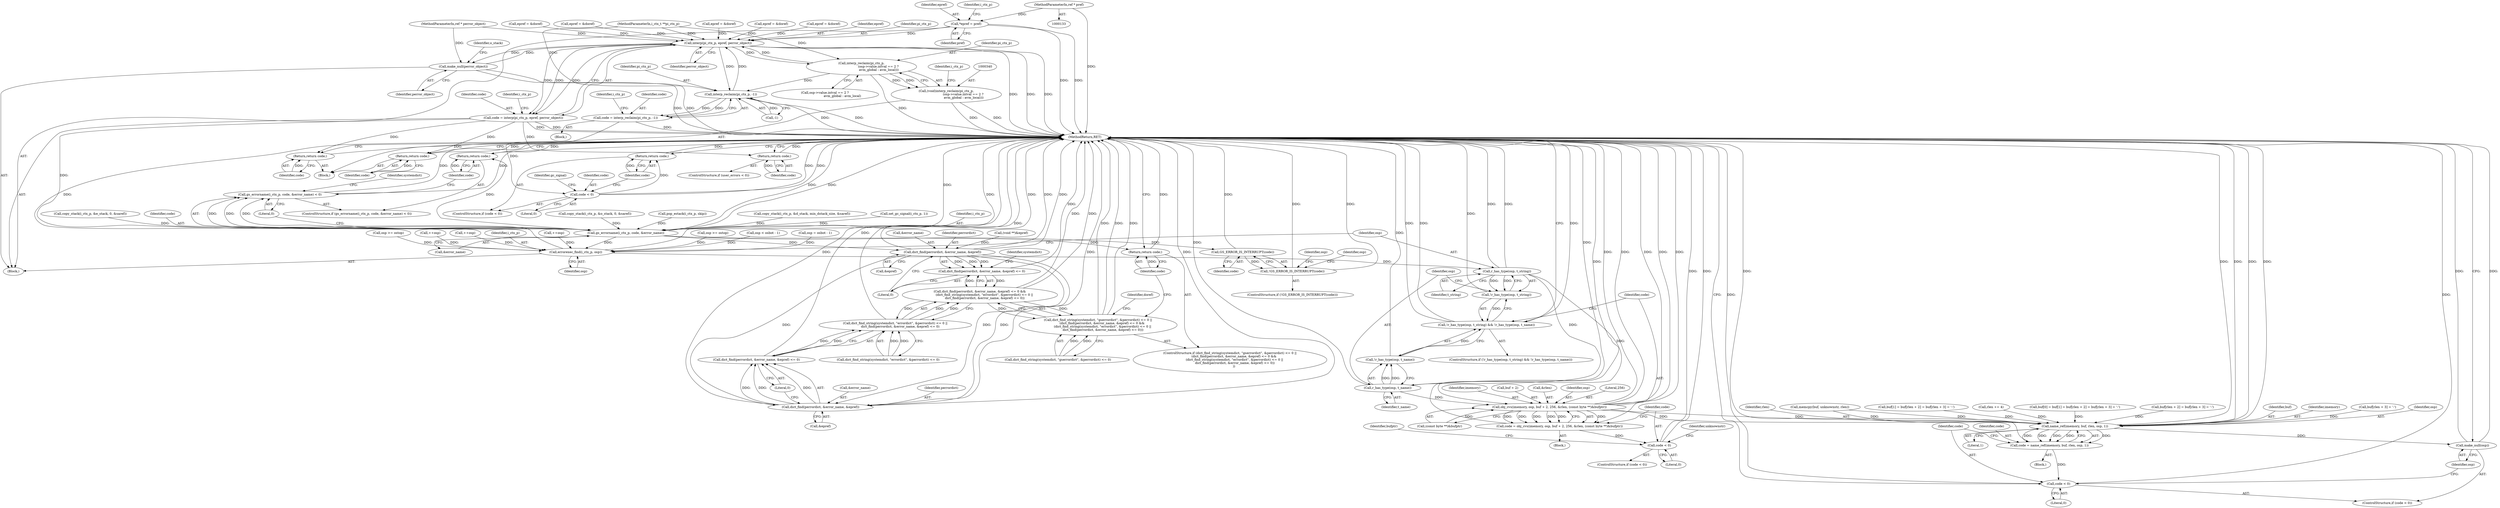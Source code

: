 digraph "0_ghostscript_a6807394bd94b708be24758287b606154daaaed9@pointer" {
"1000141" [label="(Call,*epref = pref)"];
"1000135" [label="(MethodParameterIn,ref * pref)"];
"1000231" [label="(Call,interp(pi_ctx_p, epref, perror_object))"];
"1000175" [label="(Call,make_null(perror_object))"];
"1000210" [label="(Call,interp_reclaim(pi_ctx_p, -1))"];
"1000208" [label="(Call,code = interp_reclaim(pi_ctx_p, -1))"];
"1000224" [label="(Call,code < 0)"];
"1000227" [label="(Return,return code;)"];
"1000229" [label="(Call,code = interp(pi_ctx_p, epref, perror_object))"];
"1000282" [label="(Return,return code;)"];
"1000369" [label="(Return,return code;)"];
"1000625" [label="(Return,return code;)"];
"1000629" [label="(Call,gs_errorname(i_ctx_p, code, &error_name))"];
"1000628" [label="(Call,gs_errorname(i_ctx_p, code, &error_name) < 0)"];
"1000635" [label="(Return,return code;)"];
"1000648" [label="(Call,dict_find(perrordict, &error_name, &epref))"];
"1000647" [label="(Call,dict_find(perrordict, &error_name, &epref) <= 0)"];
"1000646" [label="(Call,dict_find(perrordict, &error_name, &epref) <= 0 &&\n         (dict_find_string(systemdict, \"errordict\", &perrordict) <= 0 ||\n          dict_find(perrordict, &error_name, &epref) <= 0))"];
"1000638" [label="(Call,dict_find_string(systemdict, \"gserrordict\", &perrordict) <= 0 ||\n        (dict_find(perrordict, &error_name, &epref) <= 0 &&\n         (dict_find_string(systemdict, \"errordict\", &perrordict) <= 0 ||\n          dict_find(perrordict, &error_name, &epref) <= 0)))"];
"1000655" [label="(Call,dict_find_string(systemdict, \"errordict\", &perrordict) <= 0 ||\n          dict_find(perrordict, &error_name, &epref) <= 0)"];
"1000664" [label="(Call,dict_find(perrordict, &error_name, &epref))"];
"1000663" [label="(Call,dict_find(perrordict, &error_name, &epref) <= 0)"];
"1000671" [label="(Return,return code;)"];
"1000683" [label="(Call,GS_ERROR_IS_INTERRUPT(code))"];
"1000682" [label="(Call,!GS_ERROR_IS_INTERRUPT(code))"];
"1000706" [label="(Call,errorexec_find(i_ctx_p, osp))"];
"1000712" [label="(Call,r_has_type(osp, t_string))"];
"1000711" [label="(Call,!r_has_type(osp, t_string))"];
"1000710" [label="(Call,!r_has_type(osp, t_string) && !r_has_type(osp, t_name))"];
"1000716" [label="(Call,r_has_type(osp, t_name))"];
"1000715" [label="(Call,!r_has_type(osp, t_name))"];
"1000722" [label="(Call,obj_cvs(imemory, osp, buf + 2, 256, &rlen, (const byte **)&bufptr))"];
"1000720" [label="(Call,code = obj_cvs(imemory, osp, buf + 2, 256, &rlen, (const byte **)&bufptr))"];
"1000736" [label="(Call,code < 0)"];
"1000814" [label="(Call,name_ref(imemory, buf, rlen, osp, 1))"];
"1000812" [label="(Call,code = name_ref(imemory, buf, rlen, osp, 1))"];
"1000821" [label="(Call,code < 0)"];
"1000824" [label="(Call,make_null(osp))"];
"1000341" [label="(Call,interp_reclaim(pi_ctx_p,\n                                  (osp->value.intval == 2 ?\n                                   avm_global : avm_local)))"];
"1000339" [label="(Call,(void)interp_reclaim(pi_ctx_p,\n                                  (osp->value.intval == 2 ?\n                                   avm_global : avm_local)))"];
"1000581" [label="(Call,copy_stack(i_ctx_p, &o_stack, 0, &saref))"];
"1000641" [label="(Identifier,systemdict)"];
"1000343" [label="(Call,osp->value.intval == 2 ?\n                                   avm_global : avm_local)"];
"1000658" [label="(Identifier,systemdict)"];
"1000683" [label="(Call,GS_ERROR_IS_INTERRUPT(code))"];
"1000821" [label="(Call,code < 0)"];
"1000176" [label="(Identifier,perror_object)"];
"1000650" [label="(Call,&error_name)"];
"1000625" [label="(Return,return code;)"];
"1000228" [label="(Identifier,code)"];
"1000362" [label="(Call,epref = &doref)"];
"1000637" [label="(ControlStructure,if (dict_find_string(systemdict, \"gserrordict\", &perrordict) <= 0 ||\n        (dict_find(perrordict, &error_name, &epref) <= 0 &&\n         (dict_find_string(systemdict, \"errordict\", &perrordict) <= 0 ||\n          dict_find(perrordict, &error_name, &epref) <= 0))\n        ))"];
"1000672" [label="(Identifier,code)"];
"1000811" [label="(Block,)"];
"1000615" [label="(Call,epref = &doref)"];
"1000636" [label="(Identifier,code)"];
"1000424" [label="(Call,++osp)"];
"1000574" [label="(Call,epref = &doref)"];
"1000542" [label="(Call,++osp)"];
"1000369" [label="(Return,return code;)"];
"1000139" [label="(Block,)"];
"1000742" [label="(Identifier,unknownstr)"];
"1000708" [label="(Identifier,osp)"];
"1000227" [label="(Return,return code;)"];
"1000656" [label="(Call,dict_find_string(systemdict, \"errordict\", &perrordict) <= 0)"];
"1000825" [label="(Identifier,osp)"];
"1000820" [label="(ControlStructure,if (code < 0))"];
"1000141" [label="(Call,*epref = pref)"];
"1000537" [label="(Call,pop_estack(i_ctx_p, skip))"];
"1000193" [label="(Block,)"];
"1000354" [label="(Identifier,i_ctx_p)"];
"1000666" [label="(Call,&error_name)"];
"1000710" [label="(Call,!r_has_type(osp, t_string) && !r_has_type(osp, t_name))"];
"1000626" [label="(Identifier,code)"];
"1000639" [label="(Call,dict_find_string(systemdict, \"gserrordict\", &perrordict) <= 0)"];
"1000655" [label="(Call,dict_find_string(systemdict, \"errordict\", &perrordict) <= 0 ||\n          dict_find(perrordict, &error_name, &epref) <= 0)"];
"1000723" [label="(Identifier,imemory)"];
"1000649" [label="(Identifier,perrordict)"];
"1000224" [label="(Call,code < 0)"];
"1000703" [label="(Identifier,osp)"];
"1000404" [label="(Call,copy_stack(i_ctx_p, &d_stack, min_dstack_size, &saref))"];
"1000441" [label="(Call,epref = &doref)"];
"1000814" [label="(Call,name_ref(imemory, buf, rlen, osp, 1))"];
"1000674" [label="(Identifier,doref)"];
"1000333" [label="(Call,epref = &doref)"];
"1000192" [label="(Identifier,gc_signal)"];
"1000690" [label="(Identifier,osp)"];
"1000226" [label="(Literal,0)"];
"1000264" [label="(Call,set_gc_signal(i_ctx_p, 1))"];
"1000670" [label="(Literal,0)"];
"1000652" [label="(Call,&epref)"];
"1000646" [label="(Call,dict_find(perrordict, &error_name, &epref) <= 0 &&\n         (dict_find_string(systemdict, \"errordict\", &perrordict) <= 0 ||\n          dict_find(perrordict, &error_name, &epref) <= 0))"];
"1000711" [label="(Call,!r_has_type(osp, t_string))"];
"1000632" [label="(Call,&error_name)"];
"1000283" [label="(Identifier,code)"];
"1000208" [label="(Call,code = interp_reclaim(pi_ctx_p, -1))"];
"1000215" [label="(Identifier,i_ctx_p)"];
"1000230" [label="(Identifier,code)"];
"1000721" [label="(Identifier,code)"];
"1000813" [label="(Identifier,code)"];
"1000816" [label="(Identifier,buf)"];
"1000175" [label="(Call,make_null(perror_object))"];
"1000634" [label="(Literal,0)"];
"1000664" [label="(Call,dict_find(perrordict, &error_name, &epref))"];
"1000718" [label="(Identifier,t_name)"];
"1000212" [label="(Call,-1)"];
"1000628" [label="(Call,gs_errorname(i_ctx_p, code, &error_name) < 0)"];
"1000225" [label="(Identifier,code)"];
"1000714" [label="(Identifier,t_string)"];
"1000815" [label="(Identifier,imemory)"];
"1000707" [label="(Identifier,i_ctx_p)"];
"1000720" [label="(Call,code = obj_cvs(imemory, osp, buf + 2, 256, &rlen, (const byte **)&bufptr))"];
"1000638" [label="(Call,dict_find_string(systemdict, \"gserrordict\", &perrordict) <= 0 ||\n        (dict_find(perrordict, &error_name, &epref) <= 0 &&\n         (dict_find_string(systemdict, \"errordict\", &perrordict) <= 0 ||\n          dict_find(perrordict, &error_name, &epref) <= 0)))"];
"1000234" [label="(Identifier,perror_object)"];
"1000599" [label="(Call,++osp)"];
"1000342" [label="(Identifier,pi_ctx_p)"];
"1000712" [label="(Call,r_has_type(osp, t_string))"];
"1000735" [label="(ControlStructure,if (code < 0))"];
"1000223" [label="(ControlStructure,if (code < 0))"];
"1000635" [label="(Return,return code;)"];
"1000339" [label="(Call,(void)interp_reclaim(pi_ctx_p,\n                                  (osp->value.intval == 2 ?\n                                   avm_global : avm_local)))"];
"1000722" [label="(Call,obj_cvs(imemory, osp, buf + 2, 256, &rlen, (const byte **)&bufptr))"];
"1000179" [label="(Identifier,o_stack)"];
"1000715" [label="(Call,!r_has_type(osp, t_name))"];
"1000629" [label="(Call,gs_errorname(i_ctx_p, code, &error_name))"];
"1000671" [label="(Return,return code;)"];
"1000621" [label="(ControlStructure,if (user_errors < 0))"];
"1000738" [label="(Literal,0)"];
"1000791" [label="(Call,buf[rlen + 3] = '-')"];
"1000818" [label="(Identifier,osp)"];
"1000211" [label="(Identifier,pi_ctx_p)"];
"1000817" [label="(Identifier,rlen)"];
"1000231" [label="(Call,interp(pi_ctx_p, epref, perror_object))"];
"1000142" [label="(Identifier,epref)"];
"1000630" [label="(Identifier,i_ctx_p)"];
"1000233" [label="(Identifier,epref)"];
"1000341" [label="(Call,interp_reclaim(pi_ctx_p,\n                                  (osp->value.intval == 2 ?\n                                   avm_global : avm_local)))"];
"1000665" [label="(Identifier,perrordict)"];
"1000682" [label="(Call,!GS_ERROR_IS_INTERRUPT(code))"];
"1000143" [label="(Identifier,pref)"];
"1000725" [label="(Call,buf + 2)"];
"1000282" [label="(Return,return code;)"];
"1000663" [label="(Call,dict_find(perrordict, &error_name, &epref) <= 0)"];
"1000748" [label="(Call,memcpy(buf, unknownstr, rlen))"];
"1000713" [label="(Identifier,osp)"];
"1000692" [label="(Call,osp >= ostop)"];
"1000729" [label="(Call,&rlen)"];
"1000135" [label="(MethodParameterIn,ref * pref)"];
"1000232" [label="(Identifier,pi_ctx_p)"];
"1000654" [label="(Literal,0)"];
"1000781" [label="(Call,buf[1] = buf[rlen + 2] = buf[rlen + 3] = '-')"];
"1000812" [label="(Call,code = name_ref(imemory, buf, rlen, osp, 1))"];
"1000138" [label="(MethodParameterIn,ref * perror_object)"];
"1000717" [label="(Identifier,osp)"];
"1000210" [label="(Call,interp_reclaim(pi_ctx_p, -1))"];
"1000681" [label="(ControlStructure,if (!GS_ERROR_IS_INTERRUPT(code)))"];
"1000229" [label="(Call,code = interp(pi_ctx_p, epref, perror_object))"];
"1000203" [label="(Call,(void **)&epref)"];
"1000716" [label="(Call,r_has_type(osp, t_name))"];
"1000627" [label="(ControlStructure,if (gs_errorname(i_ctx_p, code, &error_name) < 0))"];
"1000684" [label="(Identifier,code)"];
"1000760" [label="(Identifier,bufptr)"];
"1000798" [label="(Call,rlen += 4)"];
"1000236" [label="(Identifier,i_ctx_p)"];
"1000372" [label="(Call,osp < osbot - 1)"];
"1000647" [label="(Call,dict_find(perrordict, &error_name, &epref) <= 0)"];
"1000824" [label="(Call,make_null(osp))"];
"1000777" [label="(Call,buf[0] = buf[1] = buf[rlen + 2] = buf[rlen + 3] = '-')"];
"1000719" [label="(Block,)"];
"1000152" [label="(Identifier,i_ctx_p)"];
"1000737" [label="(Identifier,code)"];
"1000209" [label="(Identifier,code)"];
"1000731" [label="(Call,(const byte **)&bufptr)"];
"1000736" [label="(Call,code < 0)"];
"1000370" [label="(Identifier,code)"];
"1000706" [label="(Call,errorexec_find(i_ctx_p, osp))"];
"1000724" [label="(Identifier,osp)"];
"1000785" [label="(Call,buf[rlen + 2] = buf[rlen + 3] = '-')"];
"1000826" [label="(MethodReturn,RET)"];
"1000377" [label="(Call,osp = osbot - 1)"];
"1000466" [label="(Call,copy_stack(i_ctx_p, &e_stack, 0, &saref))"];
"1000709" [label="(ControlStructure,if (!r_has_type(osp, t_string) && !r_has_type(osp, t_name)))"];
"1000728" [label="(Literal,256)"];
"1000668" [label="(Call,&epref)"];
"1000648" [label="(Call,dict_find(perrordict, &error_name, &epref))"];
"1000134" [label="(MethodParameterIn,i_ctx_t **pi_ctx_p)"];
"1000276" [label="(Block,)"];
"1000823" [label="(Literal,0)"];
"1000822" [label="(Identifier,code)"];
"1000819" [label="(Literal,1)"];
"1000449" [label="(Call,osp >= ostop)"];
"1000631" [label="(Identifier,code)"];
"1000141" -> "1000139"  [label="AST: "];
"1000141" -> "1000143"  [label="CFG: "];
"1000142" -> "1000141"  [label="AST: "];
"1000143" -> "1000141"  [label="AST: "];
"1000152" -> "1000141"  [label="CFG: "];
"1000141" -> "1000826"  [label="DDG: "];
"1000141" -> "1000826"  [label="DDG: "];
"1000135" -> "1000141"  [label="DDG: "];
"1000141" -> "1000231"  [label="DDG: "];
"1000135" -> "1000133"  [label="AST: "];
"1000135" -> "1000826"  [label="DDG: "];
"1000231" -> "1000229"  [label="AST: "];
"1000231" -> "1000234"  [label="CFG: "];
"1000232" -> "1000231"  [label="AST: "];
"1000233" -> "1000231"  [label="AST: "];
"1000234" -> "1000231"  [label="AST: "];
"1000229" -> "1000231"  [label="CFG: "];
"1000231" -> "1000826"  [label="DDG: "];
"1000231" -> "1000826"  [label="DDG: "];
"1000231" -> "1000826"  [label="DDG: "];
"1000231" -> "1000175"  [label="DDG: "];
"1000231" -> "1000210"  [label="DDG: "];
"1000231" -> "1000229"  [label="DDG: "];
"1000231" -> "1000229"  [label="DDG: "];
"1000231" -> "1000229"  [label="DDG: "];
"1000341" -> "1000231"  [label="DDG: "];
"1000210" -> "1000231"  [label="DDG: "];
"1000134" -> "1000231"  [label="DDG: "];
"1000574" -> "1000231"  [label="DDG: "];
"1000615" -> "1000231"  [label="DDG: "];
"1000362" -> "1000231"  [label="DDG: "];
"1000333" -> "1000231"  [label="DDG: "];
"1000441" -> "1000231"  [label="DDG: "];
"1000175" -> "1000231"  [label="DDG: "];
"1000138" -> "1000231"  [label="DDG: "];
"1000231" -> "1000341"  [label="DDG: "];
"1000175" -> "1000139"  [label="AST: "];
"1000175" -> "1000176"  [label="CFG: "];
"1000176" -> "1000175"  [label="AST: "];
"1000179" -> "1000175"  [label="CFG: "];
"1000175" -> "1000826"  [label="DDG: "];
"1000175" -> "1000826"  [label="DDG: "];
"1000138" -> "1000175"  [label="DDG: "];
"1000210" -> "1000208"  [label="AST: "];
"1000210" -> "1000212"  [label="CFG: "];
"1000211" -> "1000210"  [label="AST: "];
"1000212" -> "1000210"  [label="AST: "];
"1000208" -> "1000210"  [label="CFG: "];
"1000210" -> "1000826"  [label="DDG: "];
"1000210" -> "1000826"  [label="DDG: "];
"1000210" -> "1000208"  [label="DDG: "];
"1000210" -> "1000208"  [label="DDG: "];
"1000341" -> "1000210"  [label="DDG: "];
"1000134" -> "1000210"  [label="DDG: "];
"1000212" -> "1000210"  [label="DDG: "];
"1000208" -> "1000193"  [label="AST: "];
"1000209" -> "1000208"  [label="AST: "];
"1000215" -> "1000208"  [label="CFG: "];
"1000208" -> "1000826"  [label="DDG: "];
"1000208" -> "1000224"  [label="DDG: "];
"1000224" -> "1000223"  [label="AST: "];
"1000224" -> "1000226"  [label="CFG: "];
"1000225" -> "1000224"  [label="AST: "];
"1000226" -> "1000224"  [label="AST: "];
"1000192" -> "1000224"  [label="CFG: "];
"1000228" -> "1000224"  [label="CFG: "];
"1000224" -> "1000826"  [label="DDG: "];
"1000224" -> "1000826"  [label="DDG: "];
"1000224" -> "1000227"  [label="DDG: "];
"1000227" -> "1000223"  [label="AST: "];
"1000227" -> "1000228"  [label="CFG: "];
"1000228" -> "1000227"  [label="AST: "];
"1000826" -> "1000227"  [label="CFG: "];
"1000227" -> "1000826"  [label="DDG: "];
"1000228" -> "1000227"  [label="DDG: "];
"1000229" -> "1000139"  [label="AST: "];
"1000230" -> "1000229"  [label="AST: "];
"1000236" -> "1000229"  [label="CFG: "];
"1000229" -> "1000826"  [label="DDG: "];
"1000229" -> "1000826"  [label="DDG: "];
"1000229" -> "1000282"  [label="DDG: "];
"1000229" -> "1000369"  [label="DDG: "];
"1000229" -> "1000625"  [label="DDG: "];
"1000229" -> "1000629"  [label="DDG: "];
"1000282" -> "1000276"  [label="AST: "];
"1000282" -> "1000283"  [label="CFG: "];
"1000283" -> "1000282"  [label="AST: "];
"1000826" -> "1000282"  [label="CFG: "];
"1000282" -> "1000826"  [label="DDG: "];
"1000283" -> "1000282"  [label="DDG: "];
"1000369" -> "1000276"  [label="AST: "];
"1000369" -> "1000370"  [label="CFG: "];
"1000370" -> "1000369"  [label="AST: "];
"1000826" -> "1000369"  [label="CFG: "];
"1000369" -> "1000826"  [label="DDG: "];
"1000370" -> "1000369"  [label="DDG: "];
"1000625" -> "1000621"  [label="AST: "];
"1000625" -> "1000626"  [label="CFG: "];
"1000626" -> "1000625"  [label="AST: "];
"1000826" -> "1000625"  [label="CFG: "];
"1000625" -> "1000826"  [label="DDG: "];
"1000626" -> "1000625"  [label="DDG: "];
"1000629" -> "1000628"  [label="AST: "];
"1000629" -> "1000632"  [label="CFG: "];
"1000630" -> "1000629"  [label="AST: "];
"1000631" -> "1000629"  [label="AST: "];
"1000632" -> "1000629"  [label="AST: "];
"1000634" -> "1000629"  [label="CFG: "];
"1000629" -> "1000826"  [label="DDG: "];
"1000629" -> "1000826"  [label="DDG: "];
"1000629" -> "1000826"  [label="DDG: "];
"1000629" -> "1000628"  [label="DDG: "];
"1000629" -> "1000628"  [label="DDG: "];
"1000629" -> "1000628"  [label="DDG: "];
"1000404" -> "1000629"  [label="DDG: "];
"1000466" -> "1000629"  [label="DDG: "];
"1000264" -> "1000629"  [label="DDG: "];
"1000581" -> "1000629"  [label="DDG: "];
"1000537" -> "1000629"  [label="DDG: "];
"1000629" -> "1000635"  [label="DDG: "];
"1000629" -> "1000648"  [label="DDG: "];
"1000629" -> "1000671"  [label="DDG: "];
"1000629" -> "1000683"  [label="DDG: "];
"1000629" -> "1000706"  [label="DDG: "];
"1000628" -> "1000627"  [label="AST: "];
"1000628" -> "1000634"  [label="CFG: "];
"1000634" -> "1000628"  [label="AST: "];
"1000636" -> "1000628"  [label="CFG: "];
"1000641" -> "1000628"  [label="CFG: "];
"1000628" -> "1000826"  [label="DDG: "];
"1000628" -> "1000826"  [label="DDG: "];
"1000635" -> "1000627"  [label="AST: "];
"1000635" -> "1000636"  [label="CFG: "];
"1000636" -> "1000635"  [label="AST: "];
"1000826" -> "1000635"  [label="CFG: "];
"1000635" -> "1000826"  [label="DDG: "];
"1000636" -> "1000635"  [label="DDG: "];
"1000648" -> "1000647"  [label="AST: "];
"1000648" -> "1000652"  [label="CFG: "];
"1000649" -> "1000648"  [label="AST: "];
"1000650" -> "1000648"  [label="AST: "];
"1000652" -> "1000648"  [label="AST: "];
"1000654" -> "1000648"  [label="CFG: "];
"1000648" -> "1000826"  [label="DDG: "];
"1000648" -> "1000826"  [label="DDG: "];
"1000648" -> "1000826"  [label="DDG: "];
"1000648" -> "1000647"  [label="DDG: "];
"1000648" -> "1000647"  [label="DDG: "];
"1000648" -> "1000647"  [label="DDG: "];
"1000203" -> "1000648"  [label="DDG: "];
"1000648" -> "1000664"  [label="DDG: "];
"1000648" -> "1000664"  [label="DDG: "];
"1000648" -> "1000664"  [label="DDG: "];
"1000647" -> "1000646"  [label="AST: "];
"1000647" -> "1000654"  [label="CFG: "];
"1000654" -> "1000647"  [label="AST: "];
"1000658" -> "1000647"  [label="CFG: "];
"1000646" -> "1000647"  [label="CFG: "];
"1000647" -> "1000826"  [label="DDG: "];
"1000647" -> "1000646"  [label="DDG: "];
"1000647" -> "1000646"  [label="DDG: "];
"1000646" -> "1000638"  [label="AST: "];
"1000646" -> "1000655"  [label="CFG: "];
"1000655" -> "1000646"  [label="AST: "];
"1000638" -> "1000646"  [label="CFG: "];
"1000646" -> "1000826"  [label="DDG: "];
"1000646" -> "1000826"  [label="DDG: "];
"1000646" -> "1000638"  [label="DDG: "];
"1000646" -> "1000638"  [label="DDG: "];
"1000655" -> "1000646"  [label="DDG: "];
"1000655" -> "1000646"  [label="DDG: "];
"1000646" -> "1000655"  [label="DDG: "];
"1000638" -> "1000637"  [label="AST: "];
"1000638" -> "1000639"  [label="CFG: "];
"1000639" -> "1000638"  [label="AST: "];
"1000672" -> "1000638"  [label="CFG: "];
"1000674" -> "1000638"  [label="CFG: "];
"1000638" -> "1000826"  [label="DDG: "];
"1000638" -> "1000826"  [label="DDG: "];
"1000638" -> "1000826"  [label="DDG: "];
"1000639" -> "1000638"  [label="DDG: "];
"1000639" -> "1000638"  [label="DDG: "];
"1000655" -> "1000656"  [label="CFG: "];
"1000655" -> "1000663"  [label="CFG: "];
"1000656" -> "1000655"  [label="AST: "];
"1000663" -> "1000655"  [label="AST: "];
"1000655" -> "1000826"  [label="DDG: "];
"1000656" -> "1000655"  [label="DDG: "];
"1000656" -> "1000655"  [label="DDG: "];
"1000663" -> "1000655"  [label="DDG: "];
"1000663" -> "1000655"  [label="DDG: "];
"1000664" -> "1000663"  [label="AST: "];
"1000664" -> "1000668"  [label="CFG: "];
"1000665" -> "1000664"  [label="AST: "];
"1000666" -> "1000664"  [label="AST: "];
"1000668" -> "1000664"  [label="AST: "];
"1000670" -> "1000664"  [label="CFG: "];
"1000664" -> "1000826"  [label="DDG: "];
"1000664" -> "1000826"  [label="DDG: "];
"1000664" -> "1000826"  [label="DDG: "];
"1000664" -> "1000663"  [label="DDG: "];
"1000664" -> "1000663"  [label="DDG: "];
"1000664" -> "1000663"  [label="DDG: "];
"1000663" -> "1000670"  [label="CFG: "];
"1000670" -> "1000663"  [label="AST: "];
"1000663" -> "1000826"  [label="DDG: "];
"1000671" -> "1000637"  [label="AST: "];
"1000671" -> "1000672"  [label="CFG: "];
"1000672" -> "1000671"  [label="AST: "];
"1000826" -> "1000671"  [label="CFG: "];
"1000671" -> "1000826"  [label="DDG: "];
"1000672" -> "1000671"  [label="DDG: "];
"1000683" -> "1000682"  [label="AST: "];
"1000683" -> "1000684"  [label="CFG: "];
"1000684" -> "1000683"  [label="AST: "];
"1000682" -> "1000683"  [label="CFG: "];
"1000683" -> "1000826"  [label="DDG: "];
"1000683" -> "1000682"  [label="DDG: "];
"1000682" -> "1000681"  [label="AST: "];
"1000690" -> "1000682"  [label="CFG: "];
"1000703" -> "1000682"  [label="CFG: "];
"1000682" -> "1000826"  [label="DDG: "];
"1000682" -> "1000826"  [label="DDG: "];
"1000706" -> "1000139"  [label="AST: "];
"1000706" -> "1000708"  [label="CFG: "];
"1000707" -> "1000706"  [label="AST: "];
"1000708" -> "1000706"  [label="AST: "];
"1000713" -> "1000706"  [label="CFG: "];
"1000706" -> "1000826"  [label="DDG: "];
"1000706" -> "1000826"  [label="DDG: "];
"1000692" -> "1000706"  [label="DDG: "];
"1000599" -> "1000706"  [label="DDG: "];
"1000449" -> "1000706"  [label="DDG: "];
"1000542" -> "1000706"  [label="DDG: "];
"1000377" -> "1000706"  [label="DDG: "];
"1000424" -> "1000706"  [label="DDG: "];
"1000372" -> "1000706"  [label="DDG: "];
"1000706" -> "1000712"  [label="DDG: "];
"1000712" -> "1000711"  [label="AST: "];
"1000712" -> "1000714"  [label="CFG: "];
"1000713" -> "1000712"  [label="AST: "];
"1000714" -> "1000712"  [label="AST: "];
"1000711" -> "1000712"  [label="CFG: "];
"1000712" -> "1000826"  [label="DDG: "];
"1000712" -> "1000826"  [label="DDG: "];
"1000712" -> "1000711"  [label="DDG: "];
"1000712" -> "1000711"  [label="DDG: "];
"1000712" -> "1000716"  [label="DDG: "];
"1000712" -> "1000722"  [label="DDG: "];
"1000711" -> "1000710"  [label="AST: "];
"1000717" -> "1000711"  [label="CFG: "];
"1000710" -> "1000711"  [label="CFG: "];
"1000711" -> "1000826"  [label="DDG: "];
"1000711" -> "1000710"  [label="DDG: "];
"1000710" -> "1000709"  [label="AST: "];
"1000710" -> "1000715"  [label="CFG: "];
"1000715" -> "1000710"  [label="AST: "];
"1000721" -> "1000710"  [label="CFG: "];
"1000826" -> "1000710"  [label="CFG: "];
"1000710" -> "1000826"  [label="DDG: "];
"1000710" -> "1000826"  [label="DDG: "];
"1000710" -> "1000826"  [label="DDG: "];
"1000715" -> "1000710"  [label="DDG: "];
"1000716" -> "1000715"  [label="AST: "];
"1000716" -> "1000718"  [label="CFG: "];
"1000717" -> "1000716"  [label="AST: "];
"1000718" -> "1000716"  [label="AST: "];
"1000715" -> "1000716"  [label="CFG: "];
"1000716" -> "1000826"  [label="DDG: "];
"1000716" -> "1000826"  [label="DDG: "];
"1000716" -> "1000715"  [label="DDG: "];
"1000716" -> "1000715"  [label="DDG: "];
"1000716" -> "1000722"  [label="DDG: "];
"1000715" -> "1000826"  [label="DDG: "];
"1000722" -> "1000720"  [label="AST: "];
"1000722" -> "1000731"  [label="CFG: "];
"1000723" -> "1000722"  [label="AST: "];
"1000724" -> "1000722"  [label="AST: "];
"1000725" -> "1000722"  [label="AST: "];
"1000728" -> "1000722"  [label="AST: "];
"1000729" -> "1000722"  [label="AST: "];
"1000731" -> "1000722"  [label="AST: "];
"1000720" -> "1000722"  [label="CFG: "];
"1000722" -> "1000826"  [label="DDG: "];
"1000722" -> "1000826"  [label="DDG: "];
"1000722" -> "1000826"  [label="DDG: "];
"1000722" -> "1000826"  [label="DDG: "];
"1000722" -> "1000826"  [label="DDG: "];
"1000722" -> "1000720"  [label="DDG: "];
"1000722" -> "1000720"  [label="DDG: "];
"1000722" -> "1000720"  [label="DDG: "];
"1000722" -> "1000720"  [label="DDG: "];
"1000722" -> "1000720"  [label="DDG: "];
"1000722" -> "1000720"  [label="DDG: "];
"1000731" -> "1000722"  [label="DDG: "];
"1000722" -> "1000814"  [label="DDG: "];
"1000722" -> "1000814"  [label="DDG: "];
"1000720" -> "1000719"  [label="AST: "];
"1000721" -> "1000720"  [label="AST: "];
"1000737" -> "1000720"  [label="CFG: "];
"1000720" -> "1000826"  [label="DDG: "];
"1000720" -> "1000736"  [label="DDG: "];
"1000736" -> "1000735"  [label="AST: "];
"1000736" -> "1000738"  [label="CFG: "];
"1000737" -> "1000736"  [label="AST: "];
"1000738" -> "1000736"  [label="AST: "];
"1000742" -> "1000736"  [label="CFG: "];
"1000760" -> "1000736"  [label="CFG: "];
"1000736" -> "1000826"  [label="DDG: "];
"1000736" -> "1000826"  [label="DDG: "];
"1000814" -> "1000812"  [label="AST: "];
"1000814" -> "1000819"  [label="CFG: "];
"1000815" -> "1000814"  [label="AST: "];
"1000816" -> "1000814"  [label="AST: "];
"1000817" -> "1000814"  [label="AST: "];
"1000818" -> "1000814"  [label="AST: "];
"1000819" -> "1000814"  [label="AST: "];
"1000812" -> "1000814"  [label="CFG: "];
"1000814" -> "1000826"  [label="DDG: "];
"1000814" -> "1000826"  [label="DDG: "];
"1000814" -> "1000826"  [label="DDG: "];
"1000814" -> "1000826"  [label="DDG: "];
"1000814" -> "1000812"  [label="DDG: "];
"1000814" -> "1000812"  [label="DDG: "];
"1000814" -> "1000812"  [label="DDG: "];
"1000814" -> "1000812"  [label="DDG: "];
"1000814" -> "1000812"  [label="DDG: "];
"1000781" -> "1000814"  [label="DDG: "];
"1000785" -> "1000814"  [label="DDG: "];
"1000777" -> "1000814"  [label="DDG: "];
"1000791" -> "1000814"  [label="DDG: "];
"1000748" -> "1000814"  [label="DDG: "];
"1000748" -> "1000814"  [label="DDG: "];
"1000798" -> "1000814"  [label="DDG: "];
"1000814" -> "1000824"  [label="DDG: "];
"1000812" -> "1000811"  [label="AST: "];
"1000813" -> "1000812"  [label="AST: "];
"1000822" -> "1000812"  [label="CFG: "];
"1000812" -> "1000826"  [label="DDG: "];
"1000812" -> "1000821"  [label="DDG: "];
"1000821" -> "1000820"  [label="AST: "];
"1000821" -> "1000823"  [label="CFG: "];
"1000822" -> "1000821"  [label="AST: "];
"1000823" -> "1000821"  [label="AST: "];
"1000825" -> "1000821"  [label="CFG: "];
"1000826" -> "1000821"  [label="CFG: "];
"1000821" -> "1000826"  [label="DDG: "];
"1000821" -> "1000826"  [label="DDG: "];
"1000824" -> "1000820"  [label="AST: "];
"1000824" -> "1000825"  [label="CFG: "];
"1000825" -> "1000824"  [label="AST: "];
"1000826" -> "1000824"  [label="CFG: "];
"1000824" -> "1000826"  [label="DDG: "];
"1000824" -> "1000826"  [label="DDG: "];
"1000341" -> "1000339"  [label="AST: "];
"1000341" -> "1000343"  [label="CFG: "];
"1000342" -> "1000341"  [label="AST: "];
"1000343" -> "1000341"  [label="AST: "];
"1000339" -> "1000341"  [label="CFG: "];
"1000341" -> "1000826"  [label="DDG: "];
"1000341" -> "1000339"  [label="DDG: "];
"1000341" -> "1000339"  [label="DDG: "];
"1000134" -> "1000341"  [label="DDG: "];
"1000339" -> "1000276"  [label="AST: "];
"1000340" -> "1000339"  [label="AST: "];
"1000354" -> "1000339"  [label="CFG: "];
"1000339" -> "1000826"  [label="DDG: "];
"1000339" -> "1000826"  [label="DDG: "];
}
